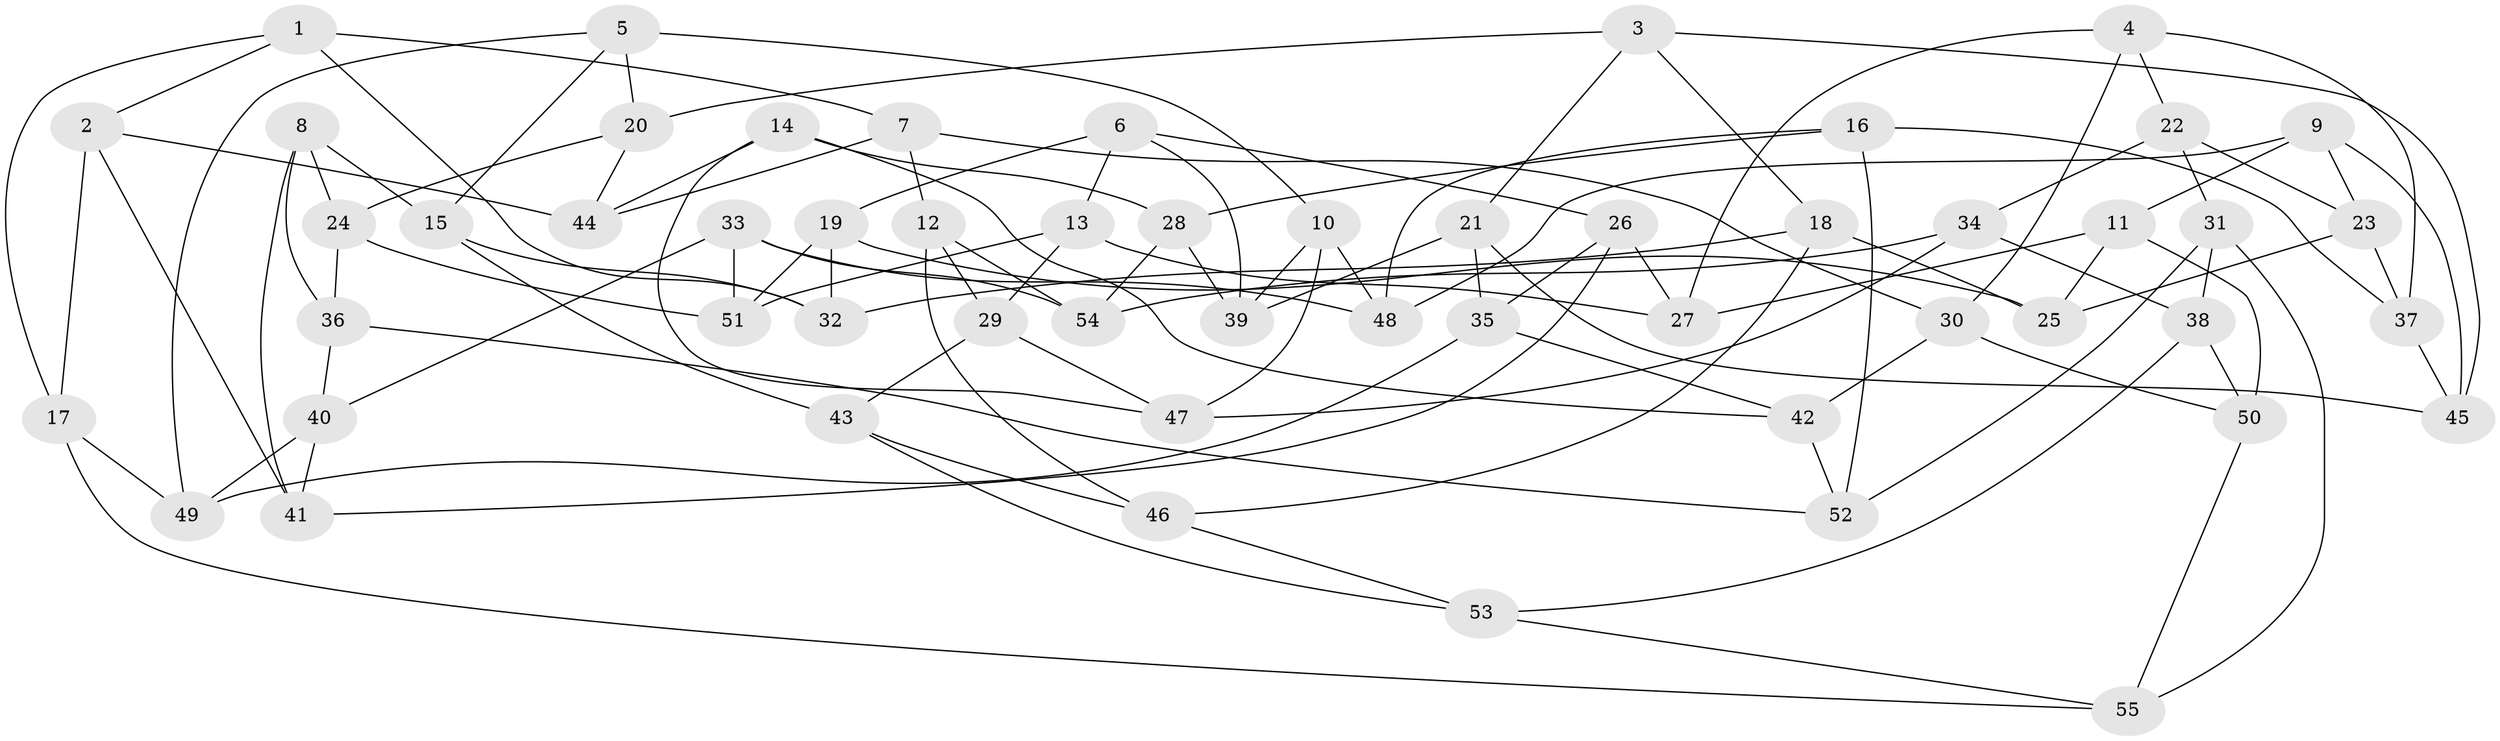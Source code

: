 // Generated by graph-tools (version 1.1) at 2025/58/03/09/25 04:58:16]
// undirected, 55 vertices, 110 edges
graph export_dot {
graph [start="1"]
  node [color=gray90,style=filled];
  1;
  2;
  3;
  4;
  5;
  6;
  7;
  8;
  9;
  10;
  11;
  12;
  13;
  14;
  15;
  16;
  17;
  18;
  19;
  20;
  21;
  22;
  23;
  24;
  25;
  26;
  27;
  28;
  29;
  30;
  31;
  32;
  33;
  34;
  35;
  36;
  37;
  38;
  39;
  40;
  41;
  42;
  43;
  44;
  45;
  46;
  47;
  48;
  49;
  50;
  51;
  52;
  53;
  54;
  55;
  1 -- 2;
  1 -- 17;
  1 -- 7;
  1 -- 32;
  2 -- 17;
  2 -- 44;
  2 -- 41;
  3 -- 45;
  3 -- 18;
  3 -- 20;
  3 -- 21;
  4 -- 30;
  4 -- 37;
  4 -- 22;
  4 -- 27;
  5 -- 10;
  5 -- 20;
  5 -- 15;
  5 -- 49;
  6 -- 39;
  6 -- 13;
  6 -- 26;
  6 -- 19;
  7 -- 30;
  7 -- 12;
  7 -- 44;
  8 -- 36;
  8 -- 41;
  8 -- 24;
  8 -- 15;
  9 -- 45;
  9 -- 11;
  9 -- 23;
  9 -- 48;
  10 -- 47;
  10 -- 39;
  10 -- 48;
  11 -- 25;
  11 -- 27;
  11 -- 50;
  12 -- 46;
  12 -- 29;
  12 -- 54;
  13 -- 51;
  13 -- 27;
  13 -- 29;
  14 -- 47;
  14 -- 42;
  14 -- 44;
  14 -- 28;
  15 -- 43;
  15 -- 32;
  16 -- 48;
  16 -- 28;
  16 -- 37;
  16 -- 52;
  17 -- 49;
  17 -- 55;
  18 -- 46;
  18 -- 25;
  18 -- 32;
  19 -- 25;
  19 -- 51;
  19 -- 32;
  20 -- 24;
  20 -- 44;
  21 -- 35;
  21 -- 39;
  21 -- 45;
  22 -- 31;
  22 -- 34;
  22 -- 23;
  23 -- 25;
  23 -- 37;
  24 -- 36;
  24 -- 51;
  26 -- 27;
  26 -- 35;
  26 -- 41;
  28 -- 39;
  28 -- 54;
  29 -- 43;
  29 -- 47;
  30 -- 42;
  30 -- 50;
  31 -- 52;
  31 -- 55;
  31 -- 38;
  33 -- 54;
  33 -- 48;
  33 -- 51;
  33 -- 40;
  34 -- 47;
  34 -- 54;
  34 -- 38;
  35 -- 42;
  35 -- 49;
  36 -- 40;
  36 -- 52;
  37 -- 45;
  38 -- 50;
  38 -- 53;
  40 -- 49;
  40 -- 41;
  42 -- 52;
  43 -- 46;
  43 -- 53;
  46 -- 53;
  50 -- 55;
  53 -- 55;
}
